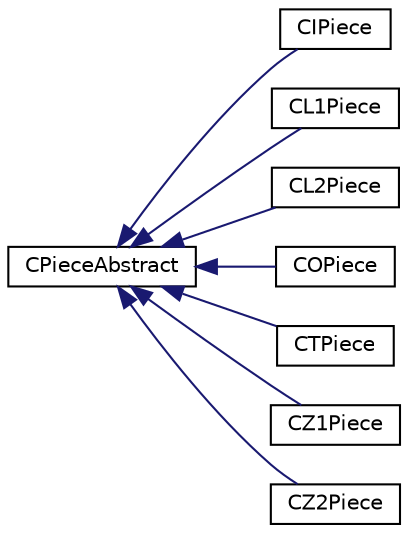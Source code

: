 digraph "Graphe hiérarchique des classes"
{
  edge [fontname="Helvetica",fontsize="10",labelfontname="Helvetica",labelfontsize="10"];
  node [fontname="Helvetica",fontsize="10",shape=record];
  rankdir="LR";
  Node1 [label="CPieceAbstract",height=0.2,width=0.4,color="black", fillcolor="white", style="filled",URL="$class_c_piece_abstract.html",tooltip="classe CPieceAbstract abstraite"];
  Node1 -> Node2 [dir="back",color="midnightblue",fontsize="10",style="solid",fontname="Helvetica"];
  Node2 [label="CIPiece",height=0.2,width=0.4,color="black", fillcolor="white", style="filled",URL="$class_c_i_piece.html"];
  Node1 -> Node3 [dir="back",color="midnightblue",fontsize="10",style="solid",fontname="Helvetica"];
  Node3 [label="CL1Piece",height=0.2,width=0.4,color="black", fillcolor="white", style="filled",URL="$class_c_l1_piece.html"];
  Node1 -> Node4 [dir="back",color="midnightblue",fontsize="10",style="solid",fontname="Helvetica"];
  Node4 [label="CL2Piece",height=0.2,width=0.4,color="black", fillcolor="white", style="filled",URL="$class_c_l2_piece.html"];
  Node1 -> Node5 [dir="back",color="midnightblue",fontsize="10",style="solid",fontname="Helvetica"];
  Node5 [label="COPiece",height=0.2,width=0.4,color="black", fillcolor="white", style="filled",URL="$class_c_o_piece.html"];
  Node1 -> Node6 [dir="back",color="midnightblue",fontsize="10",style="solid",fontname="Helvetica"];
  Node6 [label="CTPiece",height=0.2,width=0.4,color="black", fillcolor="white", style="filled",URL="$class_c_t_piece.html"];
  Node1 -> Node7 [dir="back",color="midnightblue",fontsize="10",style="solid",fontname="Helvetica"];
  Node7 [label="CZ1Piece",height=0.2,width=0.4,color="black", fillcolor="white", style="filled",URL="$class_c_z1_piece.html"];
  Node1 -> Node8 [dir="back",color="midnightblue",fontsize="10",style="solid",fontname="Helvetica"];
  Node8 [label="CZ2Piece",height=0.2,width=0.4,color="black", fillcolor="white", style="filled",URL="$class_c_z2_piece.html"];
}
